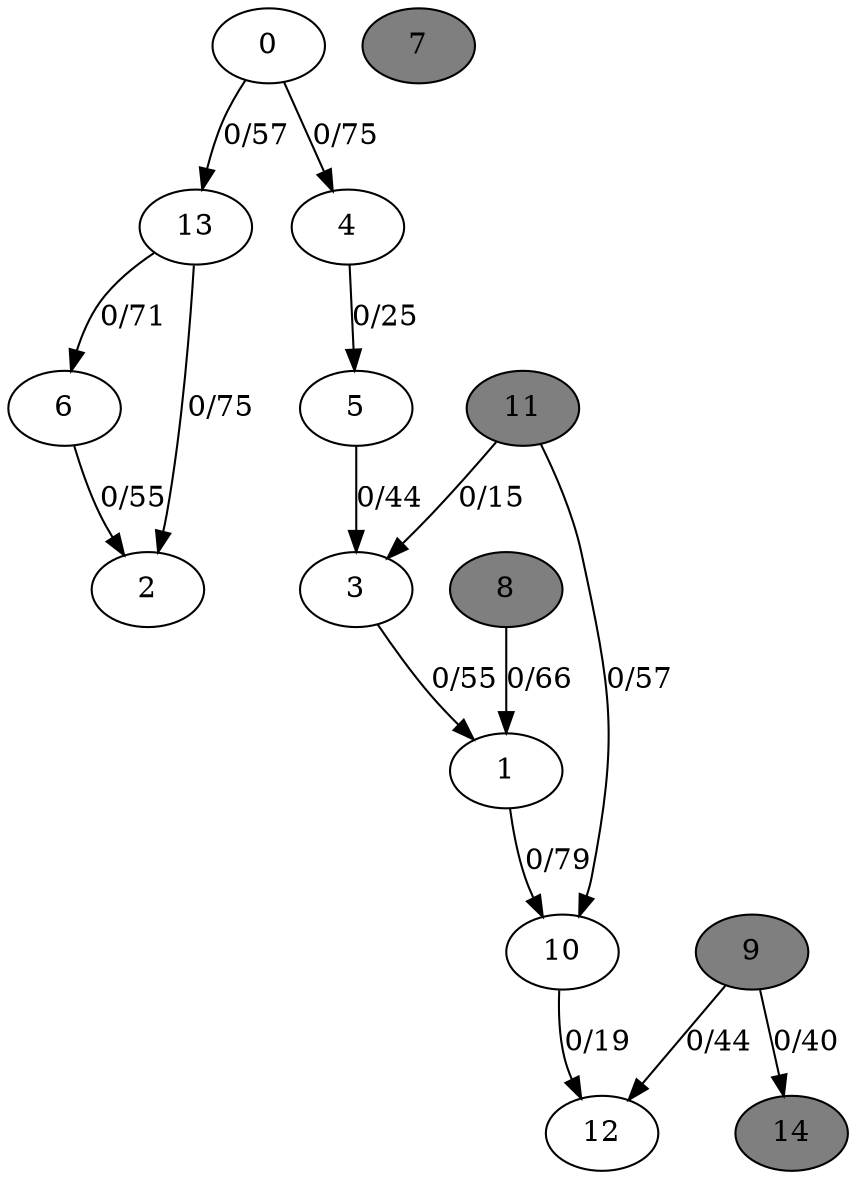 digraph G {
	0[style=filled fillcolor=grey100];
	0->4[label ="0/75"] ;
	0->13[label ="0/57"] ;
	1[style=filled fillcolor=grey100];
	1->10[label ="0/79"] ;
	2[style=filled fillcolor=grey100];
	3[style=filled fillcolor=grey100];
	3->1[label ="0/55"] ;
	4[style=filled fillcolor=grey100];
	4->5[label ="0/25"] ;
	5[style=filled fillcolor=grey100];
	5->3[label ="0/44"] ;
	6[style=filled fillcolor=grey100];
	6->2[label ="0/55"] ;
	7[style=filled fillcolor=grey50];
	8[style=filled fillcolor=grey50];
	8->1[label ="0/66"] ;
	9[style=filled fillcolor=grey50];
	9->12[label ="0/44"] ;
	9->14[label ="0/40"] ;
	10[style=filled fillcolor=grey100];
	10->12[label ="0/19"] ;
	11[style=filled fillcolor=grey50];
	11->3[label ="0/15"] ;
	11->10[label ="0/57"] ;
	12[style=filled fillcolor=grey100];
	13[style=filled fillcolor=grey100];
	13->2[label ="0/75"] ;
	13->6[label ="0/71"] ;
	14[style=filled fillcolor=grey50];
}
